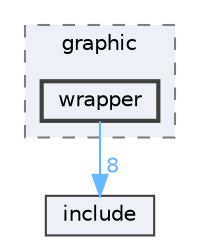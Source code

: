 digraph "engine/graphic/wrapper"
{
 // LATEX_PDF_SIZE
  bgcolor="transparent";
  edge [fontname=Helvetica,fontsize=10,labelfontname=Helvetica,labelfontsize=10];
  node [fontname=Helvetica,fontsize=10,shape=box,height=0.2,width=0.4];
  compound=true
  subgraph clusterdir_013dac4dc58756286118f2b638ea2ecd {
    graph [ bgcolor="#edf0f7", pencolor="grey50", label="graphic", fontname=Helvetica,fontsize=10 style="filled,dashed", URL="dir_013dac4dc58756286118f2b638ea2ecd.html",tooltip=""]
  dir_21a3675a92c9481742f2dfd5125f0fd0 [label="wrapper", fillcolor="#edf0f7", color="grey25", style="filled,bold", URL="dir_21a3675a92c9481742f2dfd5125f0fd0.html",tooltip=""];
  }
  dir_d44c64559bbebec7f509842c48db8b23 [label="include", fillcolor="#edf0f7", color="grey25", style="filled", URL="dir_d44c64559bbebec7f509842c48db8b23.html",tooltip=""];
  dir_21a3675a92c9481742f2dfd5125f0fd0->dir_d44c64559bbebec7f509842c48db8b23 [headlabel="8", labeldistance=1.5 headhref="dir_000006_000004.html" color="steelblue1" fontcolor="steelblue1"];
}
